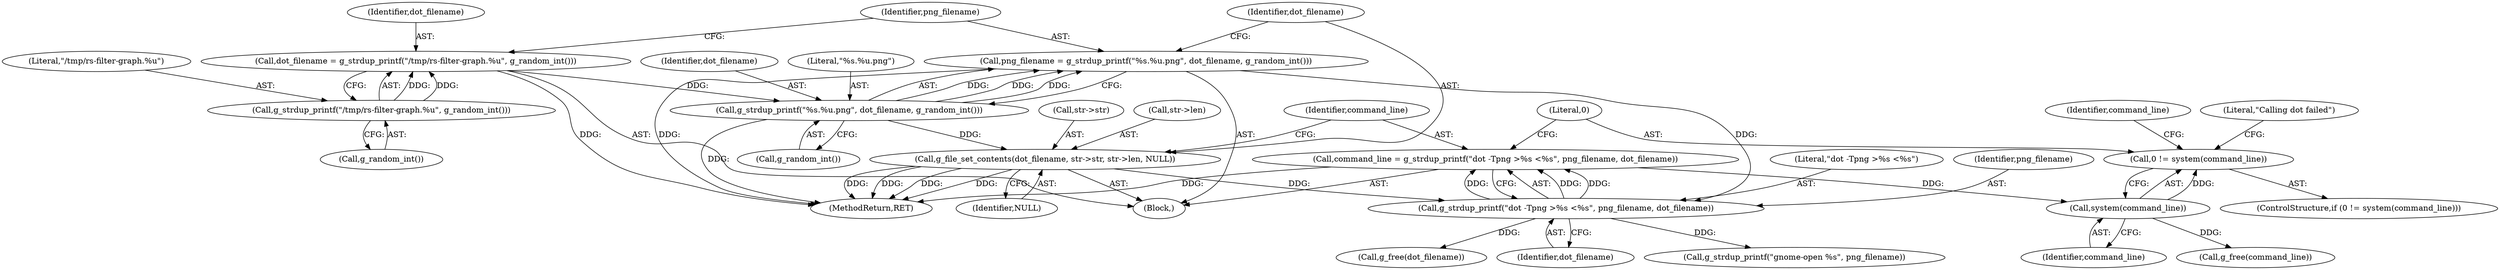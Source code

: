 digraph "0_rawstudio_9c2cd3c93c05d009a91d84eedbb85873b0cb505d@API" {
"1000148" [label="(Call,0 != system(command_line))"];
"1000150" [label="(Call,system(command_line))"];
"1000141" [label="(Call,command_line = g_strdup_printf(\"dot -Tpng >%s <%s\", png_filename, dot_filename))"];
"1000143" [label="(Call,g_strdup_printf(\"dot -Tpng >%s <%s\", png_filename, dot_filename))"];
"1000126" [label="(Call,png_filename = g_strdup_printf(\"%s.%u.png\", dot_filename, g_random_int()))"];
"1000128" [label="(Call,g_strdup_printf(\"%s.%u.png\", dot_filename, g_random_int()))"];
"1000121" [label="(Call,dot_filename = g_strdup_printf(\"/tmp/rs-filter-graph.%u\", g_random_int()))"];
"1000123" [label="(Call,g_strdup_printf(\"/tmp/rs-filter-graph.%u\", g_random_int()))"];
"1000132" [label="(Call,g_file_set_contents(dot_filename, str->str, str->len, NULL))"];
"1000158" [label="(Call,g_strdup_printf(\"gnome-open %s\", png_filename))"];
"1000126" [label="(Call,png_filename = g_strdup_printf(\"%s.%u.png\", dot_filename, g_random_int()))"];
"1000146" [label="(Identifier,dot_filename)"];
"1000122" [label="(Identifier,dot_filename)"];
"1000150" [label="(Call,system(command_line))"];
"1000123" [label="(Call,g_strdup_printf(\"/tmp/rs-filter-graph.%u\", g_random_int()))"];
"1000147" [label="(ControlStructure,if (0 != system(command_line)))"];
"1000177" [label="(MethodReturn,RET)"];
"1000144" [label="(Literal,\"dot -Tpng >%s <%s\")"];
"1000142" [label="(Identifier,command_line)"];
"1000141" [label="(Call,command_line = g_strdup_printf(\"dot -Tpng >%s <%s\", png_filename, dot_filename))"];
"1000143" [label="(Call,g_strdup_printf(\"dot -Tpng >%s <%s\", png_filename, dot_filename))"];
"1000149" [label="(Literal,0)"];
"1000155" [label="(Identifier,command_line)"];
"1000130" [label="(Identifier,dot_filename)"];
"1000151" [label="(Identifier,command_line)"];
"1000134" [label="(Call,str->str)"];
"1000140" [label="(Identifier,NULL)"];
"1000137" [label="(Call,str->len)"];
"1000125" [label="(Call,g_random_int())"];
"1000121" [label="(Call,dot_filename = g_strdup_printf(\"/tmp/rs-filter-graph.%u\", g_random_int()))"];
"1000133" [label="(Identifier,dot_filename)"];
"1000153" [label="(Literal,\"Calling dot failed\")"];
"1000103" [label="(Block,)"];
"1000170" [label="(Call,g_free(dot_filename))"];
"1000148" [label="(Call,0 != system(command_line))"];
"1000129" [label="(Literal,\"%s.%u.png\")"];
"1000145" [label="(Identifier,png_filename)"];
"1000127" [label="(Identifier,png_filename)"];
"1000132" [label="(Call,g_file_set_contents(dot_filename, str->str, str->len, NULL))"];
"1000128" [label="(Call,g_strdup_printf(\"%s.%u.png\", dot_filename, g_random_int()))"];
"1000131" [label="(Call,g_random_int())"];
"1000154" [label="(Call,g_free(command_line))"];
"1000124" [label="(Literal,\"/tmp/rs-filter-graph.%u\")"];
"1000148" -> "1000147"  [label="AST: "];
"1000148" -> "1000150"  [label="CFG: "];
"1000149" -> "1000148"  [label="AST: "];
"1000150" -> "1000148"  [label="AST: "];
"1000153" -> "1000148"  [label="CFG: "];
"1000155" -> "1000148"  [label="CFG: "];
"1000150" -> "1000148"  [label="DDG: "];
"1000150" -> "1000151"  [label="CFG: "];
"1000151" -> "1000150"  [label="AST: "];
"1000141" -> "1000150"  [label="DDG: "];
"1000150" -> "1000154"  [label="DDG: "];
"1000141" -> "1000103"  [label="AST: "];
"1000141" -> "1000143"  [label="CFG: "];
"1000142" -> "1000141"  [label="AST: "];
"1000143" -> "1000141"  [label="AST: "];
"1000149" -> "1000141"  [label="CFG: "];
"1000141" -> "1000177"  [label="DDG: "];
"1000143" -> "1000141"  [label="DDG: "];
"1000143" -> "1000141"  [label="DDG: "];
"1000143" -> "1000141"  [label="DDG: "];
"1000143" -> "1000146"  [label="CFG: "];
"1000144" -> "1000143"  [label="AST: "];
"1000145" -> "1000143"  [label="AST: "];
"1000146" -> "1000143"  [label="AST: "];
"1000126" -> "1000143"  [label="DDG: "];
"1000132" -> "1000143"  [label="DDG: "];
"1000143" -> "1000158"  [label="DDG: "];
"1000143" -> "1000170"  [label="DDG: "];
"1000126" -> "1000103"  [label="AST: "];
"1000126" -> "1000128"  [label="CFG: "];
"1000127" -> "1000126"  [label="AST: "];
"1000128" -> "1000126"  [label="AST: "];
"1000133" -> "1000126"  [label="CFG: "];
"1000126" -> "1000177"  [label="DDG: "];
"1000128" -> "1000126"  [label="DDG: "];
"1000128" -> "1000126"  [label="DDG: "];
"1000128" -> "1000126"  [label="DDG: "];
"1000128" -> "1000131"  [label="CFG: "];
"1000129" -> "1000128"  [label="AST: "];
"1000130" -> "1000128"  [label="AST: "];
"1000131" -> "1000128"  [label="AST: "];
"1000128" -> "1000177"  [label="DDG: "];
"1000121" -> "1000128"  [label="DDG: "];
"1000128" -> "1000132"  [label="DDG: "];
"1000121" -> "1000103"  [label="AST: "];
"1000121" -> "1000123"  [label="CFG: "];
"1000122" -> "1000121"  [label="AST: "];
"1000123" -> "1000121"  [label="AST: "];
"1000127" -> "1000121"  [label="CFG: "];
"1000121" -> "1000177"  [label="DDG: "];
"1000123" -> "1000121"  [label="DDG: "];
"1000123" -> "1000121"  [label="DDG: "];
"1000123" -> "1000125"  [label="CFG: "];
"1000124" -> "1000123"  [label="AST: "];
"1000125" -> "1000123"  [label="AST: "];
"1000132" -> "1000103"  [label="AST: "];
"1000132" -> "1000140"  [label="CFG: "];
"1000133" -> "1000132"  [label="AST: "];
"1000134" -> "1000132"  [label="AST: "];
"1000137" -> "1000132"  [label="AST: "];
"1000140" -> "1000132"  [label="AST: "];
"1000142" -> "1000132"  [label="CFG: "];
"1000132" -> "1000177"  [label="DDG: "];
"1000132" -> "1000177"  [label="DDG: "];
"1000132" -> "1000177"  [label="DDG: "];
"1000132" -> "1000177"  [label="DDG: "];
}
